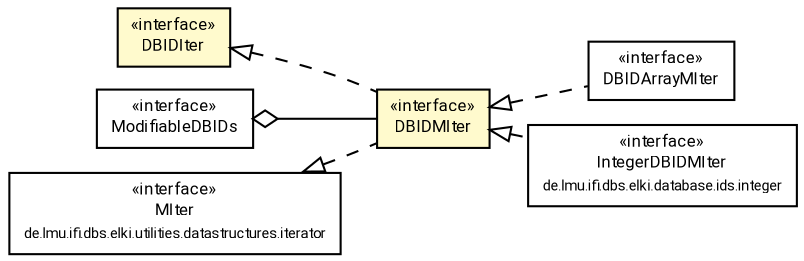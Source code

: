 #!/usr/local/bin/dot
#
# Class diagram 
# Generated by UMLGraph version R5_7_2-60-g0e99a6 (http://www.spinellis.gr/umlgraph/)
#

digraph G {
	graph [fontnames="svg"]
	edge [fontname="Roboto",fontsize=7,labelfontname="Roboto",labelfontsize=7,color="black"];
	node [fontname="Roboto",fontcolor="black",fontsize=8,shape=plaintext,margin=0,width=0,height=0];
	nodesep=0.15;
	ranksep=0.25;
	rankdir=LR;
	// de.lmu.ifi.dbs.elki.database.ids.DBIDMIter
	c3009261 [label=<<table title="de.lmu.ifi.dbs.elki.database.ids.DBIDMIter" border="0" cellborder="1" cellspacing="0" cellpadding="2" bgcolor="lemonChiffon" href="DBIDMIter.html" target="_parent">
		<tr><td><table border="0" cellspacing="0" cellpadding="1">
		<tr><td align="center" balign="center"> &#171;interface&#187; </td></tr>
		<tr><td align="center" balign="center"> <font face="Roboto">DBIDMIter</font> </td></tr>
		</table></td></tr>
		</table>>, URL="DBIDMIter.html"];
	// de.lmu.ifi.dbs.elki.database.ids.DBIDIter
	c3009263 [label=<<table title="de.lmu.ifi.dbs.elki.database.ids.DBIDIter" border="0" cellborder="1" cellspacing="0" cellpadding="2" bgcolor="LemonChiffon" href="DBIDIter.html" target="_parent">
		<tr><td><table border="0" cellspacing="0" cellpadding="1">
		<tr><td align="center" balign="center"> &#171;interface&#187; </td></tr>
		<tr><td align="center" balign="center"> <font face="Roboto">DBIDIter</font> </td></tr>
		</table></td></tr>
		</table>>, URL="DBIDIter.html"];
	// de.lmu.ifi.dbs.elki.database.ids.DBIDArrayMIter
	c3009266 [label=<<table title="de.lmu.ifi.dbs.elki.database.ids.DBIDArrayMIter" border="0" cellborder="1" cellspacing="0" cellpadding="2" href="DBIDArrayMIter.html" target="_parent">
		<tr><td><table border="0" cellspacing="0" cellpadding="1">
		<tr><td align="center" balign="center"> &#171;interface&#187; </td></tr>
		<tr><td align="center" balign="center"> <font face="Roboto">DBIDArrayMIter</font> </td></tr>
		</table></td></tr>
		</table>>, URL="DBIDArrayMIter.html"];
	// de.lmu.ifi.dbs.elki.database.ids.ModifiableDBIDs
	c3009284 [label=<<table title="de.lmu.ifi.dbs.elki.database.ids.ModifiableDBIDs" border="0" cellborder="1" cellspacing="0" cellpadding="2" href="ModifiableDBIDs.html" target="_parent">
		<tr><td><table border="0" cellspacing="0" cellpadding="1">
		<tr><td align="center" balign="center"> &#171;interface&#187; </td></tr>
		<tr><td align="center" balign="center"> <font face="Roboto">ModifiableDBIDs</font> </td></tr>
		</table></td></tr>
		</table>>, URL="ModifiableDBIDs.html"];
	// de.lmu.ifi.dbs.elki.database.ids.integer.IntegerDBIDMIter
	c3009335 [label=<<table title="de.lmu.ifi.dbs.elki.database.ids.integer.IntegerDBIDMIter" border="0" cellborder="1" cellspacing="0" cellpadding="2" href="integer/IntegerDBIDMIter.html" target="_parent">
		<tr><td><table border="0" cellspacing="0" cellpadding="1">
		<tr><td align="center" balign="center"> &#171;interface&#187; </td></tr>
		<tr><td align="center" balign="center"> <font face="Roboto">IntegerDBIDMIter</font> </td></tr>
		<tr><td align="center" balign="center"> <font face="Roboto" point-size="7.0">de.lmu.ifi.dbs.elki.database.ids.integer</font> </td></tr>
		</table></td></tr>
		</table>>, URL="integer/IntegerDBIDMIter.html"];
	// de.lmu.ifi.dbs.elki.utilities.datastructures.iterator.MIter
	c3010021 [label=<<table title="de.lmu.ifi.dbs.elki.utilities.datastructures.iterator.MIter" border="0" cellborder="1" cellspacing="0" cellpadding="2" href="../../utilities/datastructures/iterator/MIter.html" target="_parent">
		<tr><td><table border="0" cellspacing="0" cellpadding="1">
		<tr><td align="center" balign="center"> &#171;interface&#187; </td></tr>
		<tr><td align="center" balign="center"> <font face="Roboto">MIter</font> </td></tr>
		<tr><td align="center" balign="center"> <font face="Roboto" point-size="7.0">de.lmu.ifi.dbs.elki.utilities.datastructures.iterator</font> </td></tr>
		</table></td></tr>
		</table>>, URL="../../utilities/datastructures/iterator/MIter.html"];
	// de.lmu.ifi.dbs.elki.database.ids.DBIDMIter implements de.lmu.ifi.dbs.elki.database.ids.DBIDIter
	c3009263 -> c3009261 [arrowtail=empty,style=dashed,dir=back,weight=9];
	// de.lmu.ifi.dbs.elki.database.ids.DBIDMIter implements de.lmu.ifi.dbs.elki.utilities.datastructures.iterator.MIter
	c3010021 -> c3009261 [arrowtail=empty,style=dashed,dir=back,weight=9];
	// de.lmu.ifi.dbs.elki.database.ids.DBIDArrayMIter implements de.lmu.ifi.dbs.elki.database.ids.DBIDMIter
	c3009261 -> c3009266 [arrowtail=empty,style=dashed,dir=back,weight=9];
	// de.lmu.ifi.dbs.elki.database.ids.ModifiableDBIDs has de.lmu.ifi.dbs.elki.database.ids.DBIDMIter
	c3009284 -> c3009261 [arrowhead=none,arrowtail=ediamond,dir=back,weight=4];
	// de.lmu.ifi.dbs.elki.database.ids.integer.IntegerDBIDMIter implements de.lmu.ifi.dbs.elki.database.ids.DBIDMIter
	c3009261 -> c3009335 [arrowtail=empty,style=dashed,dir=back,weight=9];
}

